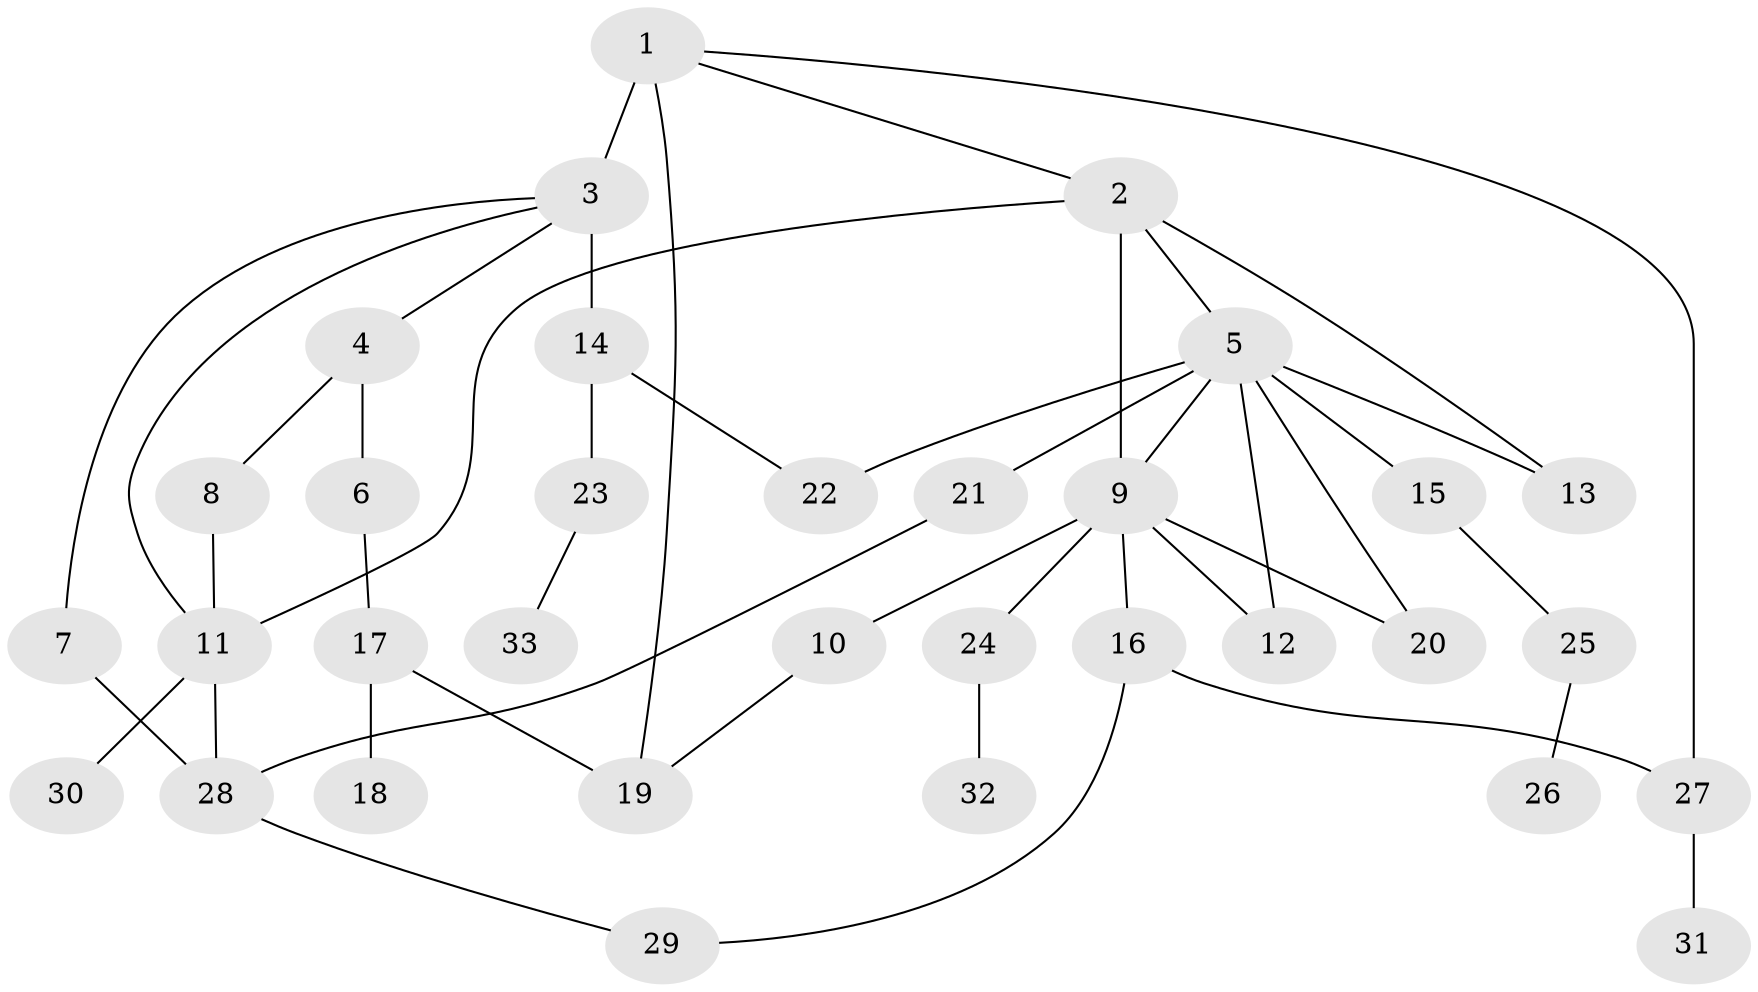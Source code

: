 // original degree distribution, {2: 0.3974358974358974, 4: 0.07692307692307693, 8: 0.01282051282051282, 5: 0.02564102564102564, 9: 0.02564102564102564, 3: 0.19230769230769232, 1: 0.2692307692307692}
// Generated by graph-tools (version 1.1) at 2025/49/03/04/25 22:49:01]
// undirected, 33 vertices, 45 edges
graph export_dot {
  node [color=gray90,style=filled];
  1;
  2;
  3;
  4;
  5;
  6;
  7;
  8;
  9;
  10;
  11;
  12;
  13;
  14;
  15;
  16;
  17;
  18;
  19;
  20;
  21;
  22;
  23;
  24;
  25;
  26;
  27;
  28;
  29;
  30;
  31;
  32;
  33;
  1 -- 2 [weight=1.0];
  1 -- 3 [weight=3.0];
  1 -- 19 [weight=1.0];
  1 -- 27 [weight=1.0];
  2 -- 5 [weight=1.0];
  2 -- 9 [weight=1.0];
  2 -- 11 [weight=1.0];
  2 -- 13 [weight=1.0];
  3 -- 4 [weight=1.0];
  3 -- 7 [weight=1.0];
  3 -- 11 [weight=1.0];
  3 -- 14 [weight=1.0];
  4 -- 6 [weight=2.0];
  4 -- 8 [weight=1.0];
  5 -- 9 [weight=1.0];
  5 -- 12 [weight=1.0];
  5 -- 13 [weight=1.0];
  5 -- 15 [weight=2.0];
  5 -- 20 [weight=1.0];
  5 -- 21 [weight=1.0];
  5 -- 22 [weight=1.0];
  6 -- 17 [weight=1.0];
  7 -- 28 [weight=2.0];
  8 -- 11 [weight=1.0];
  9 -- 10 [weight=2.0];
  9 -- 12 [weight=1.0];
  9 -- 16 [weight=1.0];
  9 -- 20 [weight=1.0];
  9 -- 24 [weight=1.0];
  10 -- 19 [weight=1.0];
  11 -- 28 [weight=1.0];
  11 -- 30 [weight=1.0];
  14 -- 22 [weight=1.0];
  14 -- 23 [weight=1.0];
  15 -- 25 [weight=1.0];
  16 -- 27 [weight=1.0];
  16 -- 29 [weight=1.0];
  17 -- 18 [weight=1.0];
  17 -- 19 [weight=1.0];
  21 -- 28 [weight=1.0];
  23 -- 33 [weight=1.0];
  24 -- 32 [weight=1.0];
  25 -- 26 [weight=1.0];
  27 -- 31 [weight=1.0];
  28 -- 29 [weight=1.0];
}
